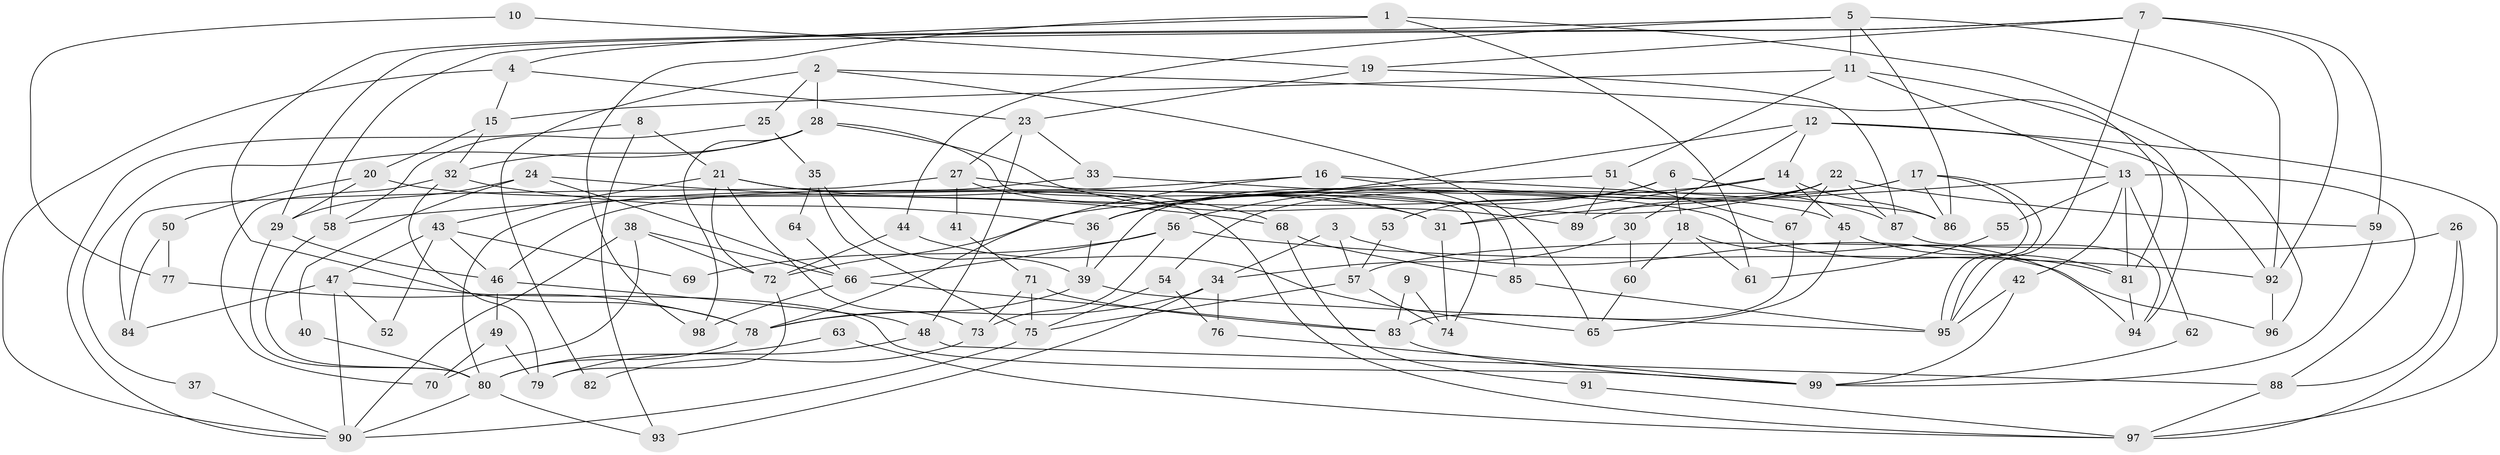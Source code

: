 // coarse degree distribution, {4: 0.1, 11: 0.04, 8: 0.04, 6: 0.08, 10: 0.04, 5: 0.16, 7: 0.1, 3: 0.28, 2: 0.1, 12: 0.04, 9: 0.02}
// Generated by graph-tools (version 1.1) at 2025/51/03/04/25 22:51:13]
// undirected, 99 vertices, 198 edges
graph export_dot {
  node [color=gray90,style=filled];
  1;
  2;
  3;
  4;
  5;
  6;
  7;
  8;
  9;
  10;
  11;
  12;
  13;
  14;
  15;
  16;
  17;
  18;
  19;
  20;
  21;
  22;
  23;
  24;
  25;
  26;
  27;
  28;
  29;
  30;
  31;
  32;
  33;
  34;
  35;
  36;
  37;
  38;
  39;
  40;
  41;
  42;
  43;
  44;
  45;
  46;
  47;
  48;
  49;
  50;
  51;
  52;
  53;
  54;
  55;
  56;
  57;
  58;
  59;
  60;
  61;
  62;
  63;
  64;
  65;
  66;
  67;
  68;
  69;
  70;
  71;
  72;
  73;
  74;
  75;
  76;
  77;
  78;
  79;
  80;
  81;
  82;
  83;
  84;
  85;
  86;
  87;
  88;
  89;
  90;
  91;
  92;
  93;
  94;
  95;
  96;
  97;
  98;
  99;
  1 -- 4;
  1 -- 98;
  1 -- 61;
  1 -- 96;
  2 -- 81;
  2 -- 25;
  2 -- 28;
  2 -- 65;
  2 -- 82;
  3 -- 96;
  3 -- 34;
  3 -- 57;
  4 -- 90;
  4 -- 23;
  4 -- 15;
  5 -- 86;
  5 -- 11;
  5 -- 44;
  5 -- 78;
  5 -- 92;
  6 -- 18;
  6 -- 87;
  6 -- 36;
  6 -- 53;
  7 -- 29;
  7 -- 19;
  7 -- 58;
  7 -- 59;
  7 -- 92;
  7 -- 95;
  8 -- 93;
  8 -- 21;
  8 -- 90;
  9 -- 83;
  9 -- 74;
  10 -- 77;
  10 -- 19;
  11 -- 51;
  11 -- 15;
  11 -- 13;
  11 -- 94;
  12 -- 36;
  12 -- 92;
  12 -- 14;
  12 -- 30;
  12 -- 97;
  13 -- 88;
  13 -- 31;
  13 -- 42;
  13 -- 55;
  13 -- 62;
  13 -- 81;
  14 -- 58;
  14 -- 31;
  14 -- 45;
  14 -- 86;
  15 -- 32;
  15 -- 20;
  16 -- 86;
  16 -- 85;
  16 -- 46;
  16 -- 78;
  17 -- 95;
  17 -- 95;
  17 -- 56;
  17 -- 54;
  17 -- 86;
  18 -- 94;
  18 -- 60;
  18 -- 61;
  19 -- 87;
  19 -- 23;
  20 -- 31;
  20 -- 29;
  20 -- 50;
  21 -- 73;
  21 -- 97;
  21 -- 43;
  21 -- 68;
  21 -- 72;
  22 -- 39;
  22 -- 36;
  22 -- 59;
  22 -- 67;
  22 -- 87;
  22 -- 89;
  23 -- 33;
  23 -- 48;
  23 -- 27;
  24 -- 66;
  24 -- 29;
  24 -- 40;
  24 -- 68;
  25 -- 58;
  25 -- 35;
  26 -- 57;
  26 -- 97;
  26 -- 88;
  27 -- 31;
  27 -- 41;
  27 -- 81;
  27 -- 84;
  28 -- 32;
  28 -- 37;
  28 -- 74;
  28 -- 89;
  28 -- 98;
  29 -- 80;
  29 -- 46;
  30 -- 34;
  30 -- 60;
  31 -- 74;
  32 -- 36;
  32 -- 70;
  32 -- 79;
  33 -- 45;
  33 -- 80;
  34 -- 76;
  34 -- 78;
  34 -- 93;
  35 -- 39;
  35 -- 75;
  35 -- 64;
  36 -- 39;
  37 -- 90;
  38 -- 90;
  38 -- 72;
  38 -- 66;
  38 -- 70;
  39 -- 78;
  39 -- 95;
  40 -- 80;
  41 -- 71;
  42 -- 95;
  42 -- 99;
  43 -- 46;
  43 -- 47;
  43 -- 52;
  43 -- 69;
  44 -- 65;
  44 -- 72;
  45 -- 81;
  45 -- 65;
  46 -- 48;
  46 -- 49;
  47 -- 99;
  47 -- 52;
  47 -- 84;
  47 -- 90;
  48 -- 79;
  48 -- 88;
  49 -- 79;
  49 -- 70;
  50 -- 84;
  50 -- 77;
  51 -- 89;
  51 -- 72;
  51 -- 67;
  53 -- 57;
  54 -- 75;
  54 -- 76;
  55 -- 61;
  56 -- 66;
  56 -- 92;
  56 -- 69;
  56 -- 73;
  57 -- 74;
  57 -- 75;
  58 -- 80;
  59 -- 99;
  60 -- 65;
  62 -- 99;
  63 -- 97;
  63 -- 80;
  64 -- 66;
  66 -- 83;
  66 -- 98;
  67 -- 83;
  68 -- 85;
  68 -- 91;
  71 -- 83;
  71 -- 75;
  71 -- 73;
  72 -- 79;
  73 -- 82;
  75 -- 90;
  76 -- 99;
  77 -- 78;
  78 -- 80;
  80 -- 90;
  80 -- 93;
  81 -- 94;
  83 -- 99;
  85 -- 95;
  87 -- 94;
  88 -- 97;
  91 -- 97;
  92 -- 96;
}
